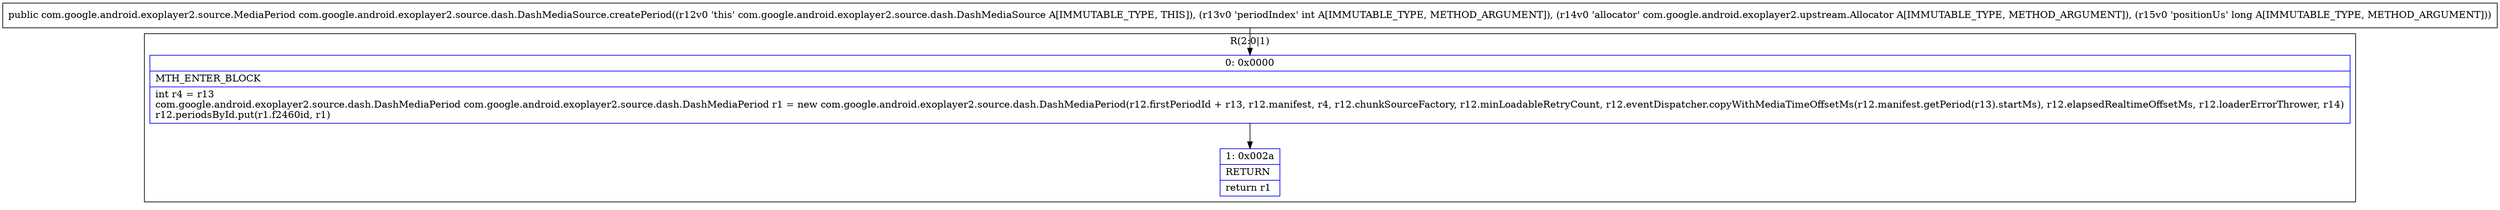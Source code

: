 digraph "CFG forcom.google.android.exoplayer2.source.dash.DashMediaSource.createPeriod(ILcom\/google\/android\/exoplayer2\/upstream\/Allocator;J)Lcom\/google\/android\/exoplayer2\/source\/MediaPeriod;" {
subgraph cluster_Region_1628104704 {
label = "R(2:0|1)";
node [shape=record,color=blue];
Node_0 [shape=record,label="{0\:\ 0x0000|MTH_ENTER_BLOCK\l|int r4 = r13\lcom.google.android.exoplayer2.source.dash.DashMediaPeriod com.google.android.exoplayer2.source.dash.DashMediaPeriod r1 = new com.google.android.exoplayer2.source.dash.DashMediaPeriod(r12.firstPeriodId + r13, r12.manifest, r4, r12.chunkSourceFactory, r12.minLoadableRetryCount, r12.eventDispatcher.copyWithMediaTimeOffsetMs(r12.manifest.getPeriod(r13).startMs), r12.elapsedRealtimeOffsetMs, r12.loaderErrorThrower, r14)\lr12.periodsById.put(r1.f2460id, r1)\l}"];
Node_1 [shape=record,label="{1\:\ 0x002a|RETURN\l|return r1\l}"];
}
MethodNode[shape=record,label="{public com.google.android.exoplayer2.source.MediaPeriod com.google.android.exoplayer2.source.dash.DashMediaSource.createPeriod((r12v0 'this' com.google.android.exoplayer2.source.dash.DashMediaSource A[IMMUTABLE_TYPE, THIS]), (r13v0 'periodIndex' int A[IMMUTABLE_TYPE, METHOD_ARGUMENT]), (r14v0 'allocator' com.google.android.exoplayer2.upstream.Allocator A[IMMUTABLE_TYPE, METHOD_ARGUMENT]), (r15v0 'positionUs' long A[IMMUTABLE_TYPE, METHOD_ARGUMENT])) }"];
MethodNode -> Node_0;
Node_0 -> Node_1;
}


